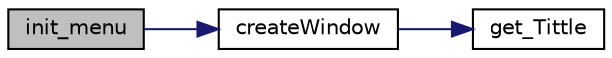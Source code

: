 digraph "init_menu"
{
 // LATEX_PDF_SIZE
  edge [fontname="Helvetica",fontsize="10",labelfontname="Helvetica",labelfontsize="10"];
  node [fontname="Helvetica",fontsize="10",shape=record];
  rankdir="LR";
  Node1 [label="init_menu",height=0.2,width=0.4,color="black", fillcolor="grey75", style="filled", fontcolor="black",tooltip=" "];
  Node1 -> Node2 [color="midnightblue",fontsize="10",style="solid",fontname="Helvetica"];
  Node2 [label="createWindow",height=0.2,width=0.4,color="black", fillcolor="white", style="filled",URL="$main__view_8c.html#aeab711004945c5c691e9e36660944de0",tooltip=" "];
  Node2 -> Node3 [color="midnightblue",fontsize="10",style="solid",fontname="Helvetica"];
  Node3 [label="get_Tittle",height=0.2,width=0.4,color="black", fillcolor="white", style="filled",URL="$main__view_8c.html#ae3106dae60604ee73aff89668dca5d9c",tooltip=" "];
}
